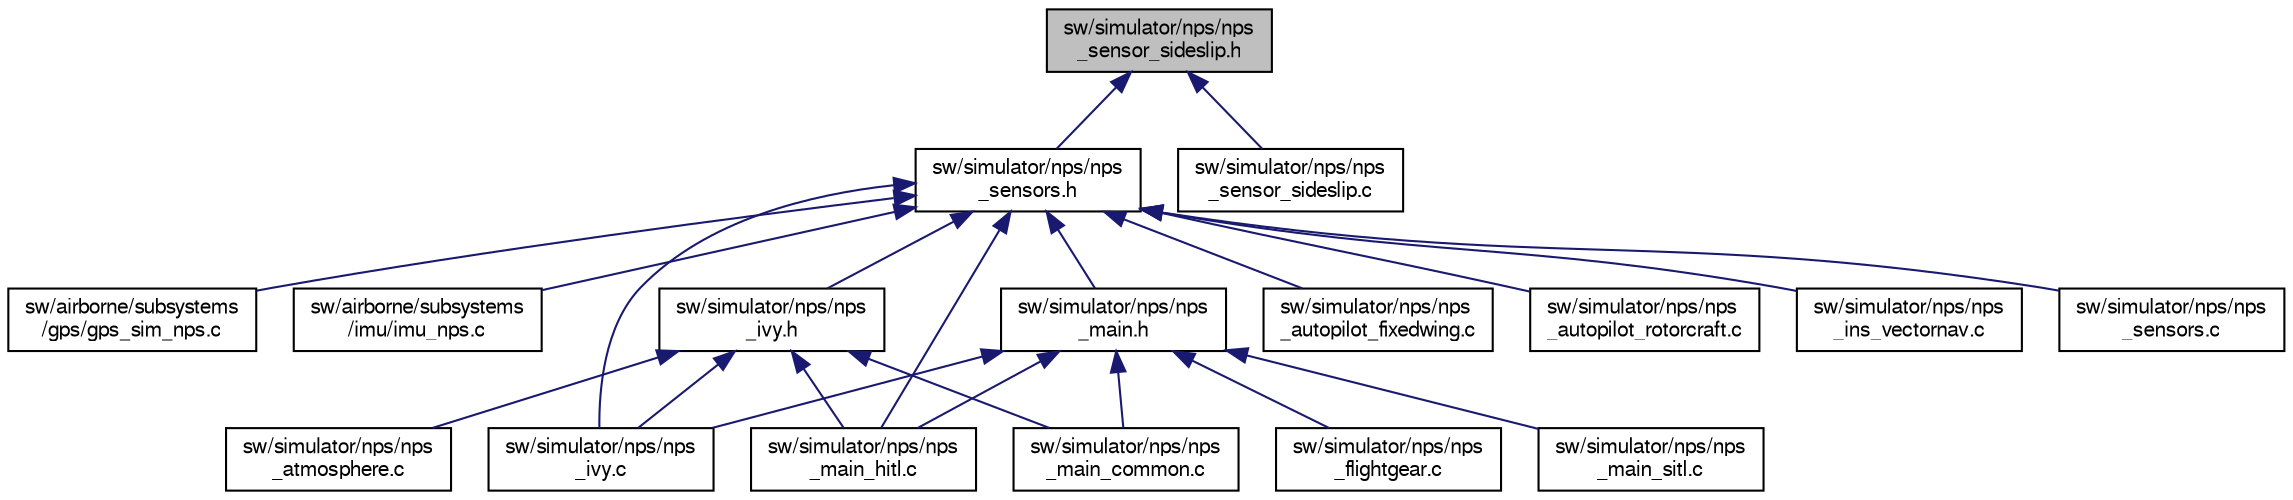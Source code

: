 digraph "sw/simulator/nps/nps_sensor_sideslip.h"
{
  edge [fontname="FreeSans",fontsize="10",labelfontname="FreeSans",labelfontsize="10"];
  node [fontname="FreeSans",fontsize="10",shape=record];
  Node1 [label="sw/simulator/nps/nps\l_sensor_sideslip.h",height=0.2,width=0.4,color="black", fillcolor="grey75", style="filled", fontcolor="black"];
  Node1 -> Node2 [dir="back",color="midnightblue",fontsize="10",style="solid",fontname="FreeSans"];
  Node2 [label="sw/simulator/nps/nps\l_sensors.h",height=0.2,width=0.4,color="black", fillcolor="white", style="filled",URL="$nps__sensors_8h.html"];
  Node2 -> Node3 [dir="back",color="midnightblue",fontsize="10",style="solid",fontname="FreeSans"];
  Node3 [label="sw/airborne/subsystems\l/gps/gps_sim_nps.c",height=0.2,width=0.4,color="black", fillcolor="white", style="filled",URL="$gps__sim__nps_8c.html"];
  Node2 -> Node4 [dir="back",color="midnightblue",fontsize="10",style="solid",fontname="FreeSans"];
  Node4 [label="sw/airborne/subsystems\l/imu/imu_nps.c",height=0.2,width=0.4,color="black", fillcolor="white", style="filled",URL="$imu__nps_8c.html"];
  Node2 -> Node5 [dir="back",color="midnightblue",fontsize="10",style="solid",fontname="FreeSans"];
  Node5 [label="sw/simulator/nps/nps\l_ivy.h",height=0.2,width=0.4,color="black", fillcolor="white", style="filled",URL="$nps__ivy_8h.html"];
  Node5 -> Node6 [dir="back",color="midnightblue",fontsize="10",style="solid",fontname="FreeSans"];
  Node6 [label="sw/simulator/nps/nps\l_atmosphere.c",height=0.2,width=0.4,color="black", fillcolor="white", style="filled",URL="$nps__atmosphere_8c.html",tooltip="Atmosphere model (pressure, wind) for NPS. "];
  Node5 -> Node7 [dir="back",color="midnightblue",fontsize="10",style="solid",fontname="FreeSans"];
  Node7 [label="sw/simulator/nps/nps\l_ivy.c",height=0.2,width=0.4,color="black", fillcolor="white", style="filled",URL="$nps__ivy_8c.html"];
  Node5 -> Node8 [dir="back",color="midnightblue",fontsize="10",style="solid",fontname="FreeSans"];
  Node8 [label="sw/simulator/nps/nps\l_main_common.c",height=0.2,width=0.4,color="black", fillcolor="white", style="filled",URL="$nps__main__common_8c.html"];
  Node5 -> Node9 [dir="back",color="midnightblue",fontsize="10",style="solid",fontname="FreeSans"];
  Node9 [label="sw/simulator/nps/nps\l_main_hitl.c",height=0.2,width=0.4,color="black", fillcolor="white", style="filled",URL="$nps__main__hitl_8c.html"];
  Node2 -> Node10 [dir="back",color="midnightblue",fontsize="10",style="solid",fontname="FreeSans"];
  Node10 [label="sw/simulator/nps/nps\l_autopilot_fixedwing.c",height=0.2,width=0.4,color="black", fillcolor="white", style="filled",URL="$nps__autopilot__fixedwing_8c.html"];
  Node2 -> Node11 [dir="back",color="midnightblue",fontsize="10",style="solid",fontname="FreeSans"];
  Node11 [label="sw/simulator/nps/nps\l_autopilot_rotorcraft.c",height=0.2,width=0.4,color="black", fillcolor="white", style="filled",URL="$nps__autopilot__rotorcraft_8c.html"];
  Node2 -> Node12 [dir="back",color="midnightblue",fontsize="10",style="solid",fontname="FreeSans"];
  Node12 [label="sw/simulator/nps/nps\l_main.h",height=0.2,width=0.4,color="black", fillcolor="white", style="filled",URL="$nps__main_8h.html"];
  Node12 -> Node13 [dir="back",color="midnightblue",fontsize="10",style="solid",fontname="FreeSans"];
  Node13 [label="sw/simulator/nps/nps\l_flightgear.c",height=0.2,width=0.4,color="black", fillcolor="white", style="filled",URL="$nps__flightgear_8c.html"];
  Node12 -> Node7 [dir="back",color="midnightblue",fontsize="10",style="solid",fontname="FreeSans"];
  Node12 -> Node8 [dir="back",color="midnightblue",fontsize="10",style="solid",fontname="FreeSans"];
  Node12 -> Node9 [dir="back",color="midnightblue",fontsize="10",style="solid",fontname="FreeSans"];
  Node12 -> Node14 [dir="back",color="midnightblue",fontsize="10",style="solid",fontname="FreeSans"];
  Node14 [label="sw/simulator/nps/nps\l_main_sitl.c",height=0.2,width=0.4,color="black", fillcolor="white", style="filled",URL="$nps__main__sitl_8c.html"];
  Node2 -> Node15 [dir="back",color="midnightblue",fontsize="10",style="solid",fontname="FreeSans"];
  Node15 [label="sw/simulator/nps/nps\l_ins_vectornav.c",height=0.2,width=0.4,color="black", fillcolor="white", style="filled",URL="$nps__ins__vectornav_8c.html"];
  Node2 -> Node7 [dir="back",color="midnightblue",fontsize="10",style="solid",fontname="FreeSans"];
  Node2 -> Node9 [dir="back",color="midnightblue",fontsize="10",style="solid",fontname="FreeSans"];
  Node2 -> Node16 [dir="back",color="midnightblue",fontsize="10",style="solid",fontname="FreeSans"];
  Node16 [label="sw/simulator/nps/nps\l_sensors.c",height=0.2,width=0.4,color="black", fillcolor="white", style="filled",URL="$nps__sensors_8c.html"];
  Node1 -> Node17 [dir="back",color="midnightblue",fontsize="10",style="solid",fontname="FreeSans"];
  Node17 [label="sw/simulator/nps/nps\l_sensor_sideslip.c",height=0.2,width=0.4,color="black", fillcolor="white", style="filled",URL="$nps__sensor__sideslip_8c.html",tooltip="Simulated Angle of Attack of the Wind for NPS simulator. "];
}
